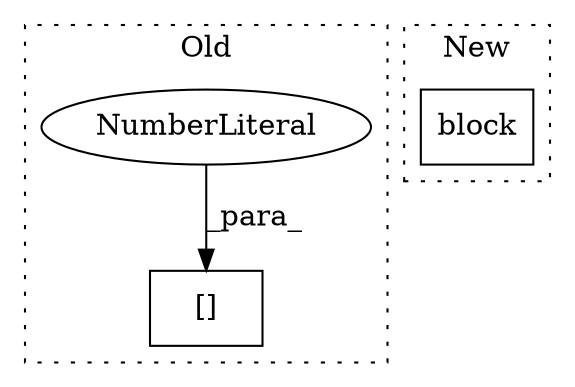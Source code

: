 digraph G {
subgraph cluster0 {
1 [label="[]" a="2" s="1605,1610" l="4,1" shape="box"];
3 [label="NumberLiteral" a="34" s="1609" l="1" shape="ellipse"];
label = "Old";
style="dotted";
}
subgraph cluster1 {
2 [label="block" a="32" s="1417,1424" l="6,1" shape="box"];
label = "New";
style="dotted";
}
3 -> 1 [label="_para_"];
}